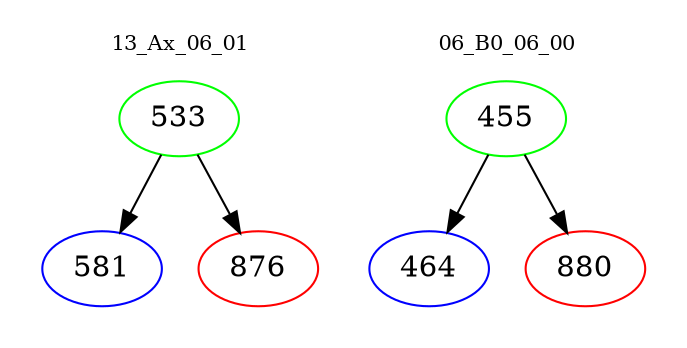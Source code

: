 digraph{
subgraph cluster_0 {
color = white
label = "13_Ax_06_01";
fontsize=10;
T0_533 [label="533", color="green"]
T0_533 -> T0_581 [color="black"]
T0_581 [label="581", color="blue"]
T0_533 -> T0_876 [color="black"]
T0_876 [label="876", color="red"]
}
subgraph cluster_1 {
color = white
label = "06_B0_06_00";
fontsize=10;
T1_455 [label="455", color="green"]
T1_455 -> T1_464 [color="black"]
T1_464 [label="464", color="blue"]
T1_455 -> T1_880 [color="black"]
T1_880 [label="880", color="red"]
}
}
